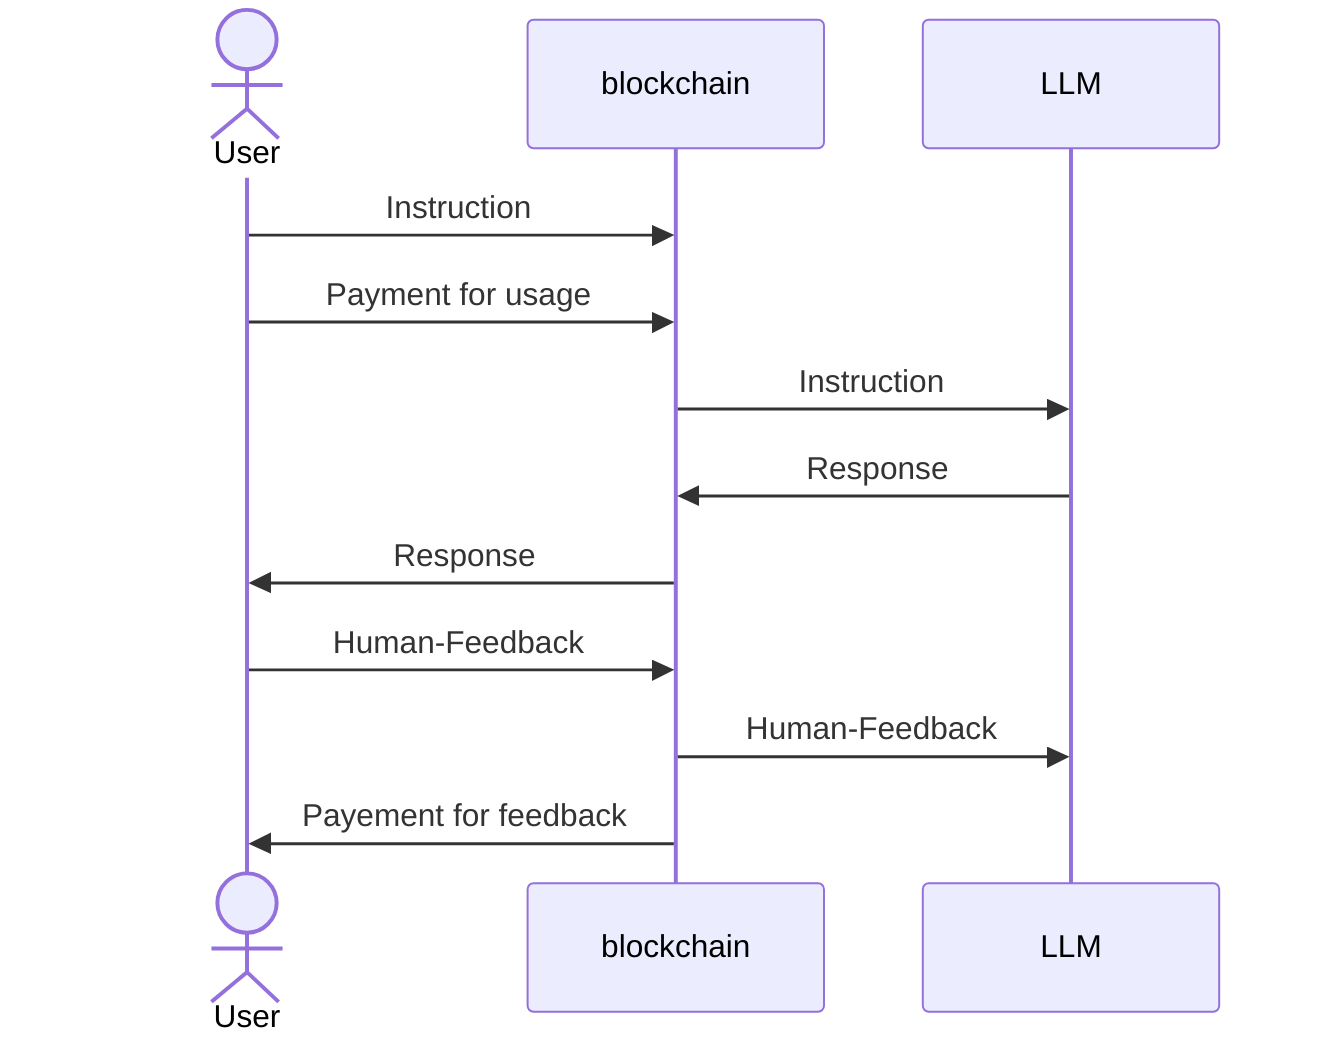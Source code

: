 sequenceDiagram
  actor u as User
  u->>blockchain: Instruction
  u->>blockchain: Payment for usage
  %% create participant LLM
  blockchain->>LLM: Instruction
  LLM->>blockchain: Response
  blockchain->>u: Response
  u->>blockchain: Human-Feedback
  blockchain->>LLM: Human-Feedback
  blockchain->>u: Payement for feedback